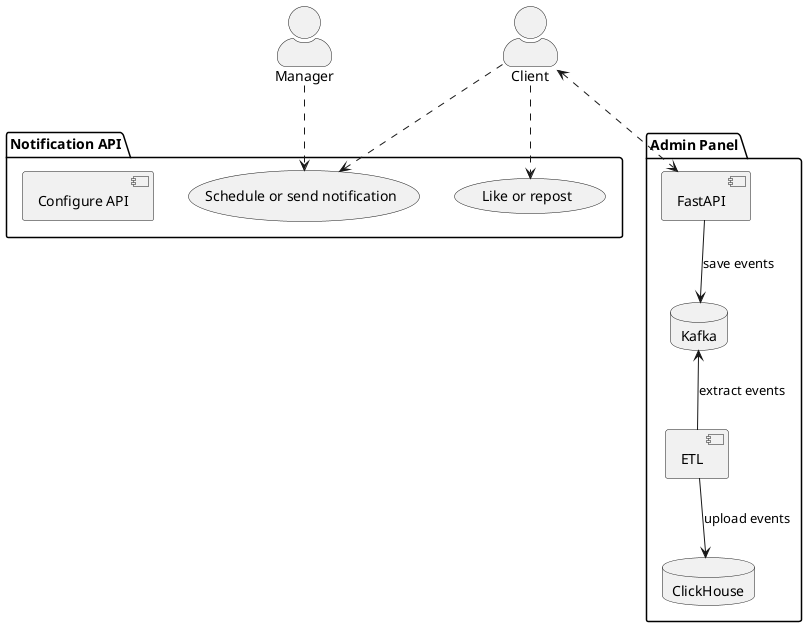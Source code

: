 @startuml

'https://plantuml.com/use-case-diagram'
skinparam actorStyle awesome


actor Manager
actor Client


package "Notification API" {
    "Like or repost" as (Reaction)
    "Schedule or send notification" as (Notification)
    component "Configure API" as config_api
}

'''Это черновик, дальше UGC убрать и заменить на Admin Panel"
package "Admin Panel" {
    component FastAPI as ugc_gate
    database Kafka as ugc_kafka
    component ETL as ugc_etl
    database ClickHouse as ugc_clickhouse
}


Client ..> (Reaction)
Client ..> (Notification)

Manager ..> (Notification)
ugc_gate --> ugc_kafka: save events
ugc_kafka <-- ugc_etl: extract events
ugc_etl --> ugc_clickhouse: upload events
Client <..> ugc_gate

@enduml
